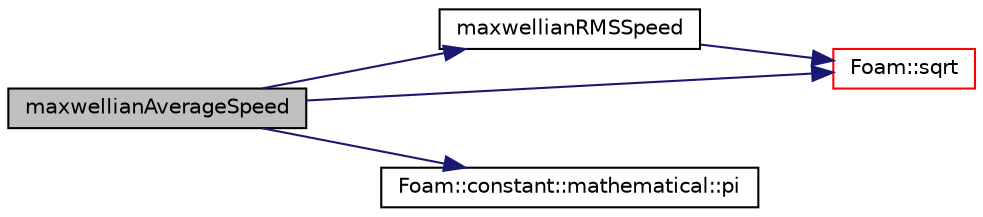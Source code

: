 digraph "maxwellianAverageSpeed"
{
  bgcolor="transparent";
  edge [fontname="Helvetica",fontsize="10",labelfontname="Helvetica",labelfontsize="10"];
  node [fontname="Helvetica",fontsize="10",shape=record];
  rankdir="LR";
  Node1 [label="maxwellianAverageSpeed",height=0.2,width=0.4,color="black", fillcolor="grey75", style="filled", fontcolor="black"];
  Node1 -> Node2 [color="midnightblue",fontsize="10",style="solid",fontname="Helvetica"];
  Node2 [label="maxwellianRMSSpeed",height=0.2,width=0.4,color="black",URL="$a00582.html#a11a95d89b87c15bf198a699255c84145",tooltip="RMS particle speed. "];
  Node2 -> Node3 [color="midnightblue",fontsize="10",style="solid",fontname="Helvetica"];
  Node3 [label="Foam::sqrt",height=0.2,width=0.4,color="red",URL="$a10733.html#a8616bd62eebf2342a80222fecb1bda71"];
  Node1 -> Node4 [color="midnightblue",fontsize="10",style="solid",fontname="Helvetica"];
  Node4 [label="Foam::constant::mathematical::pi",height=0.2,width=0.4,color="black",URL="$a10745.html#a731b8788a4c01586c35266c7ca4fed04"];
  Node1 -> Node3 [color="midnightblue",fontsize="10",style="solid",fontname="Helvetica"];
}
